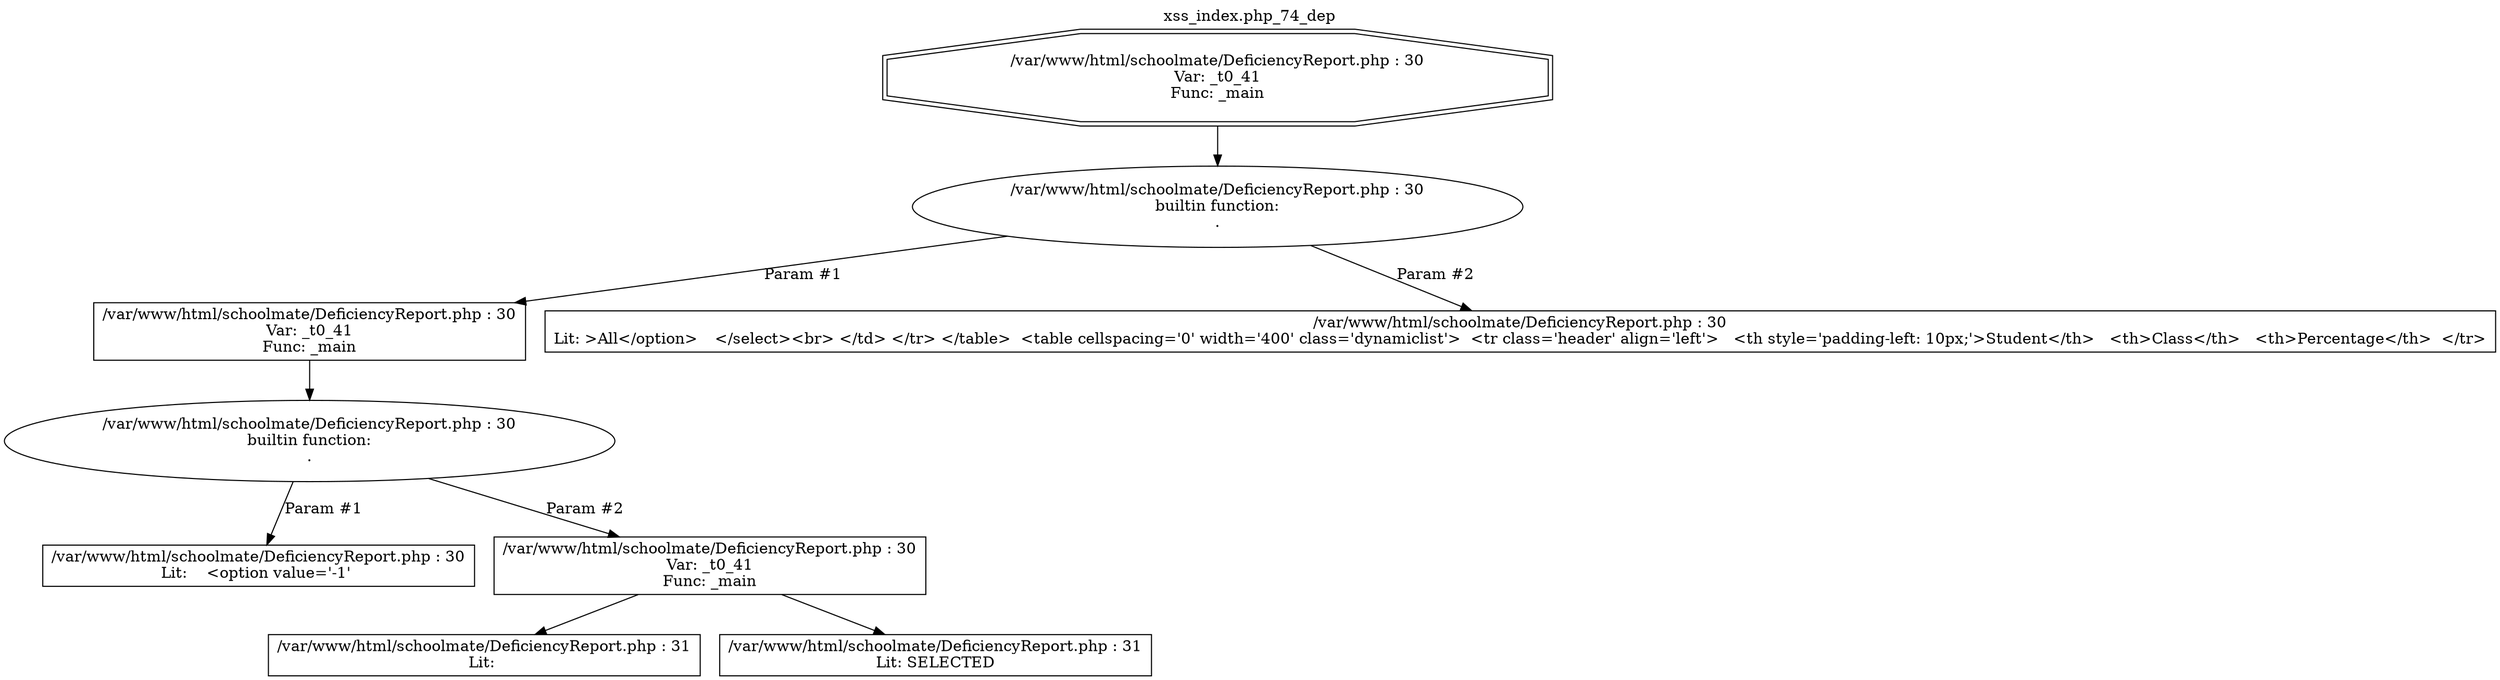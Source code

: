 digraph cfg {
  label="xss_index.php_74_dep";
  labelloc=t;
  n1 [shape=doubleoctagon, label="/var/www/html/schoolmate/DeficiencyReport.php : 30\nVar: _t0_41\nFunc: _main\n"];
  n2 [shape=ellipse, label="/var/www/html/schoolmate/DeficiencyReport.php : 30\nbuiltin function:\n.\n"];
  n3 [shape=box, label="/var/www/html/schoolmate/DeficiencyReport.php : 30\nVar: _t0_41\nFunc: _main\n"];
  n4 [shape=ellipse, label="/var/www/html/schoolmate/DeficiencyReport.php : 30\nbuiltin function:\n.\n"];
  n5 [shape=box, label="/var/www/html/schoolmate/DeficiencyReport.php : 30\nLit:    <option value='-1' \n"];
  n6 [shape=box, label="/var/www/html/schoolmate/DeficiencyReport.php : 30\nVar: _t0_41\nFunc: _main\n"];
  n7 [shape=box, label="/var/www/html/schoolmate/DeficiencyReport.php : 31\nLit: \n"];
  n8 [shape=box, label="/var/www/html/schoolmate/DeficiencyReport.php : 31\nLit: SELECTED\n"];
  n9 [shape=box, label="/var/www/html/schoolmate/DeficiencyReport.php : 30\nLit: >All</option>	 </select><br> </td> </tr> </table>  <table cellspacing='0' width='400' class='dynamiclist'>  <tr class='header' align='left'>   <th style='padding-left: 10px;'>Student</th>   <th>Class</th>   <th>Percentage</th>  </tr>\n"];
  n1 -> n2;
  n3 -> n4;
  n4 -> n5[label="Param #1"];
  n4 -> n6[label="Param #2"];
  n6 -> n7;
  n6 -> n8;
  n2 -> n3[label="Param #1"];
  n2 -> n9[label="Param #2"];
}
